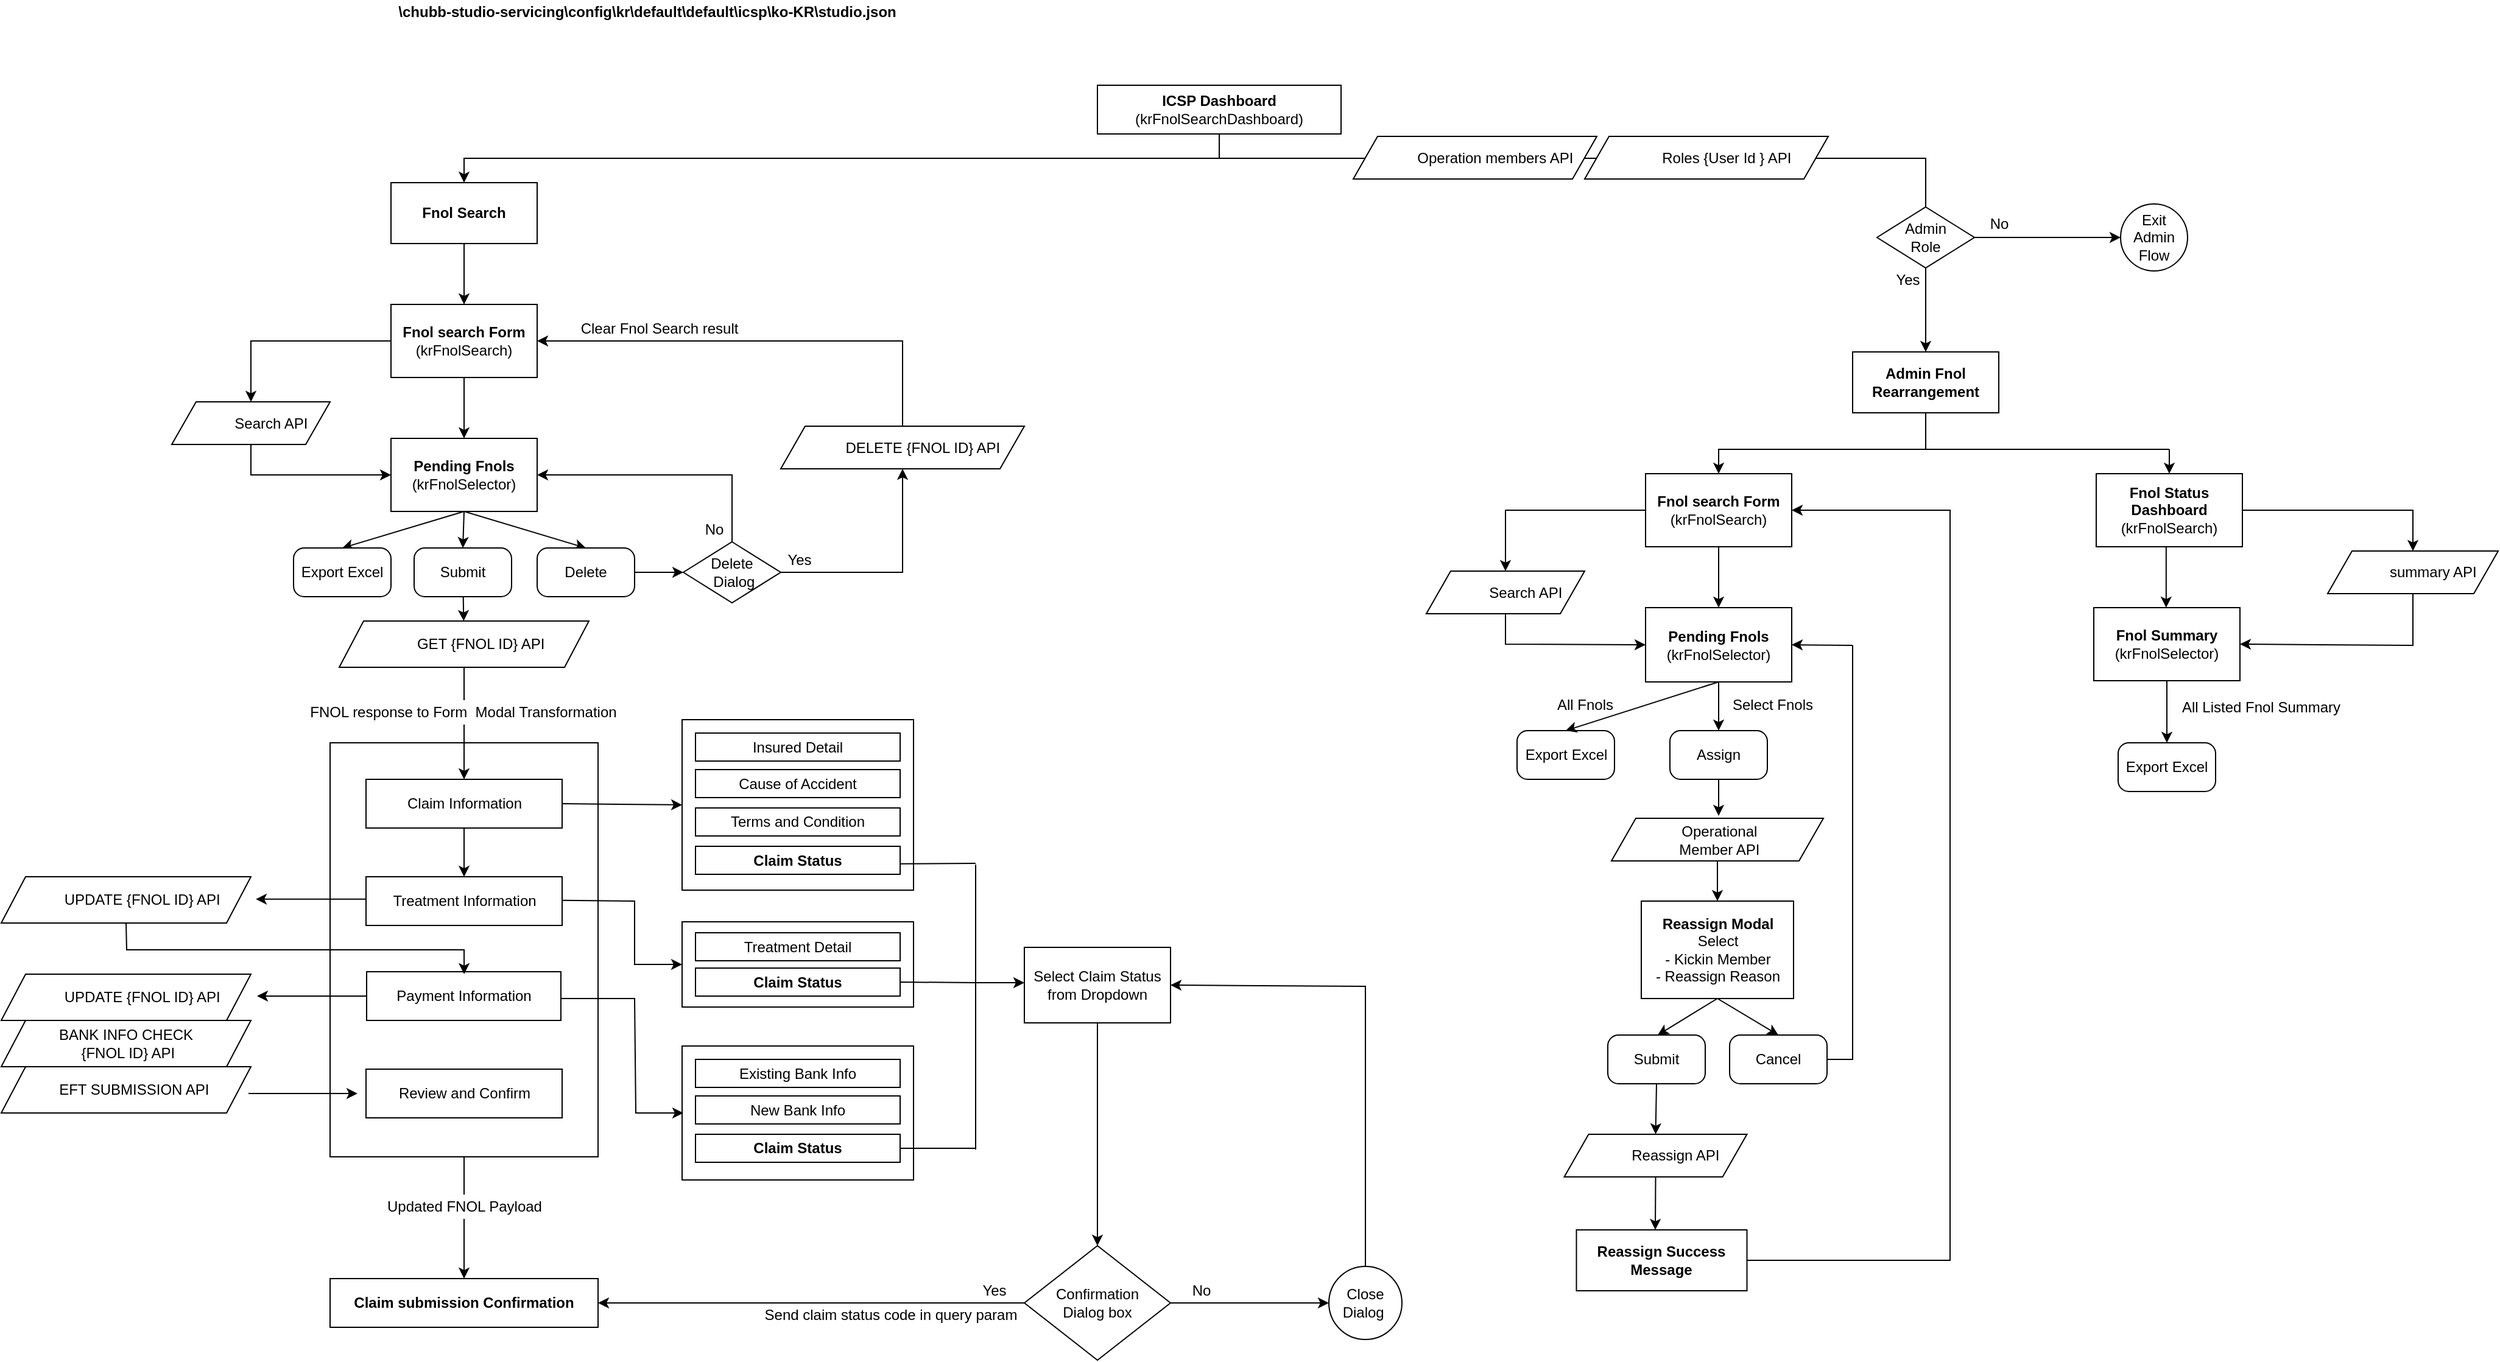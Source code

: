 <mxfile version="19.0.1" type="github" pages="2">
  <diagram id="-4Ch9u-QG_riHgV9m6Q4" name="Page-1">
    <mxGraphModel dx="2391" dy="669" grid="1" gridSize="10" guides="1" tooltips="1" connect="1" arrows="1" fold="1" page="1" pageScale="1" pageWidth="850" pageHeight="1100" math="0" shadow="0">
      <root>
        <mxCell id="0" />
        <mxCell id="1" parent="0" />
        <mxCell id="nLTq_c6TepUbZyyU9ZvA-29" value="" style="edgeStyle=none;rounded=0;orthogonalLoop=1;jettySize=auto;html=1;exitX=0.5;exitY=1;exitDx=0;exitDy=0;entryX=0.5;entryY=0;entryDx=0;entryDy=0;" edge="1" parent="1" source="6nwtj63PPCi96lwORrAe-1" target="nLTq_c6TepUbZyyU9ZvA-28">
          <mxGeometry relative="1" as="geometry">
            <mxPoint x="680" y="220" as="targetPoint" />
            <Array as="points">
              <mxPoint x="920" y="200" />
              <mxPoint x="1500" y="200" />
            </Array>
          </mxGeometry>
        </mxCell>
        <mxCell id="nLTq_c6TepUbZyyU9ZvA-31" value="" style="edgeStyle=none;rounded=0;orthogonalLoop=1;jettySize=auto;html=1;entryX=0.5;entryY=0;entryDx=0;entryDy=0;" edge="1" parent="1" target="nLTq_c6TepUbZyyU9ZvA-30">
          <mxGeometry relative="1" as="geometry">
            <mxPoint x="920" y="200" as="sourcePoint" />
            <Array as="points">
              <mxPoint x="300" y="200" />
            </Array>
          </mxGeometry>
        </mxCell>
        <mxCell id="6nwtj63PPCi96lwORrAe-1" value="&lt;b&gt;ICSP Dashboard&lt;br&gt;&lt;/b&gt;(krFnolSearchDashboard)" style="rounded=0;whiteSpace=wrap;html=1;" parent="1" vertex="1">
          <mxGeometry x="820" y="140" width="200" height="40" as="geometry" />
        </mxCell>
        <mxCell id="nLTq_c6TepUbZyyU9ZvA-28" value="&lt;b&gt;Admin Fnol Rearrangement&lt;br&gt;&lt;/b&gt;" style="rounded=0;whiteSpace=wrap;html=1;" vertex="1" parent="1">
          <mxGeometry x="1440" y="359" width="120" height="50" as="geometry" />
        </mxCell>
        <mxCell id="nLTq_c6TepUbZyyU9ZvA-76" value="" style="edgeStyle=none;rounded=0;orthogonalLoop=1;jettySize=auto;html=1;" edge="1" parent="1" source="nLTq_c6TepUbZyyU9ZvA-30" target="nLTq_c6TepUbZyyU9ZvA-68">
          <mxGeometry relative="1" as="geometry" />
        </mxCell>
        <mxCell id="nLTq_c6TepUbZyyU9ZvA-30" value="&lt;b&gt;Fnol Search&lt;/b&gt;" style="rounded=0;whiteSpace=wrap;html=1;" vertex="1" parent="1">
          <mxGeometry x="240" y="220" width="120" height="50" as="geometry" />
        </mxCell>
        <mxCell id="nLTq_c6TepUbZyyU9ZvA-48" value="\chubb-studio-servicing\config\kr\default\default\icsp\ko-KR\studio.json" style="text;html=1;resizable=0;autosize=1;align=center;verticalAlign=middle;points=[];fillColor=none;strokeColor=none;rounded=0;fontStyle=1" vertex="1" parent="1">
          <mxGeometry x="240" y="70" width="420" height="20" as="geometry" />
        </mxCell>
        <mxCell id="nLTq_c6TepUbZyyU9ZvA-58" style="edgeStyle=none;rounded=0;orthogonalLoop=1;jettySize=auto;html=1;exitX=0.75;exitY=1;exitDx=0;exitDy=0;" edge="1" parent="1" source="nLTq_c6TepUbZyyU9ZvA-30" target="nLTq_c6TepUbZyyU9ZvA-30">
          <mxGeometry relative="1" as="geometry" />
        </mxCell>
        <mxCell id="nLTq_c6TepUbZyyU9ZvA-59" style="edgeStyle=none;rounded=0;orthogonalLoop=1;jettySize=auto;html=1;exitX=0.5;exitY=1;exitDx=0;exitDy=0;" edge="1" parent="1" source="nLTq_c6TepUbZyyU9ZvA-30" target="nLTq_c6TepUbZyyU9ZvA-30">
          <mxGeometry relative="1" as="geometry" />
        </mxCell>
        <mxCell id="nLTq_c6TepUbZyyU9ZvA-79" value="" style="edgeStyle=none;rounded=0;orthogonalLoop=1;jettySize=auto;html=1;" edge="1" parent="1" source="nLTq_c6TepUbZyyU9ZvA-68" target="nLTq_c6TepUbZyyU9ZvA-77">
          <mxGeometry relative="1" as="geometry" />
        </mxCell>
        <mxCell id="nLTq_c6TepUbZyyU9ZvA-68" value="&lt;b&gt;Fnol search Form&lt;br&gt;&lt;/b&gt;(krFnolSearch)" style="rounded=0;whiteSpace=wrap;html=1;" vertex="1" parent="1">
          <mxGeometry x="240" y="320" width="120" height="60" as="geometry" />
        </mxCell>
        <mxCell id="rxju3QpqZqfiqWb5X_6u-2" style="edgeStyle=none;rounded=0;orthogonalLoop=1;jettySize=auto;html=1;exitX=0.5;exitY=1;exitDx=0;exitDy=0;entryX=0.5;entryY=0;entryDx=0;entryDy=0;" edge="1" parent="1" source="nLTq_c6TepUbZyyU9ZvA-77" target="nLTq_c6TepUbZyyU9ZvA-104">
          <mxGeometry relative="1" as="geometry">
            <mxPoint x="210" y="520" as="targetPoint" />
          </mxGeometry>
        </mxCell>
        <mxCell id="rxju3QpqZqfiqWb5X_6u-6" style="edgeStyle=none;rounded=0;orthogonalLoop=1;jettySize=auto;html=1;exitX=0.5;exitY=1;exitDx=0;exitDy=0;entryX=0.5;entryY=0;entryDx=0;entryDy=0;" edge="1" parent="1" source="nLTq_c6TepUbZyyU9ZvA-77" target="nLTq_c6TepUbZyyU9ZvA-106">
          <mxGeometry relative="1" as="geometry" />
        </mxCell>
        <mxCell id="rxju3QpqZqfiqWb5X_6u-7" style="edgeStyle=none;rounded=0;orthogonalLoop=1;jettySize=auto;html=1;exitX=0.5;exitY=1;exitDx=0;exitDy=0;entryX=0.5;entryY=0;entryDx=0;entryDy=0;" edge="1" parent="1" source="nLTq_c6TepUbZyyU9ZvA-77" target="nLTq_c6TepUbZyyU9ZvA-105">
          <mxGeometry relative="1" as="geometry" />
        </mxCell>
        <mxCell id="nLTq_c6TepUbZyyU9ZvA-77" value="&lt;b&gt;Pending Fnols&lt;br&gt;&lt;/b&gt;(krFnolSelector)" style="rounded=0;whiteSpace=wrap;html=1;" vertex="1" parent="1">
          <mxGeometry x="240" y="430" width="120" height="60" as="geometry" />
        </mxCell>
        <mxCell id="nLTq_c6TepUbZyyU9ZvA-90" value="" style="endArrow=classic;html=1;rounded=0;exitX=0;exitY=0.5;exitDx=0;exitDy=0;entryX=0.5;entryY=0;entryDx=0;entryDy=0;" edge="1" parent="1" source="nLTq_c6TepUbZyyU9ZvA-68" target="rxju3QpqZqfiqWb5X_6u-33">
          <mxGeometry width="50" height="50" relative="1" as="geometry">
            <mxPoint x="440" y="450" as="sourcePoint" />
            <mxPoint x="110" y="400" as="targetPoint" />
            <Array as="points">
              <mxPoint x="125" y="350" />
            </Array>
          </mxGeometry>
        </mxCell>
        <mxCell id="nLTq_c6TepUbZyyU9ZvA-91" value="" style="endArrow=classic;html=1;rounded=0;entryX=0;entryY=0.5;entryDx=0;entryDy=0;exitX=0.5;exitY=1;exitDx=0;exitDy=0;" edge="1" parent="1" source="rxju3QpqZqfiqWb5X_6u-33" target="nLTq_c6TepUbZyyU9ZvA-77">
          <mxGeometry width="50" height="50" relative="1" as="geometry">
            <mxPoint x="111.0" y="442.0" as="sourcePoint" />
            <mxPoint x="490" y="400" as="targetPoint" />
            <Array as="points">
              <mxPoint x="125" y="460" />
            </Array>
          </mxGeometry>
        </mxCell>
        <mxCell id="nLTq_c6TepUbZyyU9ZvA-104" value="Export Excel" style="rounded=1;whiteSpace=wrap;html=1;arcSize=22;" vertex="1" parent="1">
          <mxGeometry x="160" y="520" width="80" height="40" as="geometry" />
        </mxCell>
        <mxCell id="rxju3QpqZqfiqWb5X_6u-108" value="" style="edgeStyle=none;rounded=0;orthogonalLoop=1;jettySize=auto;html=1;" edge="1" parent="1" source="nLTq_c6TepUbZyyU9ZvA-105" target="rxju3QpqZqfiqWb5X_6u-53">
          <mxGeometry relative="1" as="geometry" />
        </mxCell>
        <mxCell id="nLTq_c6TepUbZyyU9ZvA-105" value="Submit" style="rounded=1;whiteSpace=wrap;html=1;arcSize=22;" vertex="1" parent="1">
          <mxGeometry x="259" y="520" width="80" height="40" as="geometry" />
        </mxCell>
        <mxCell id="rxju3QpqZqfiqWb5X_6u-8" value="" style="edgeStyle=none;rounded=0;orthogonalLoop=1;jettySize=auto;html=1;" edge="1" parent="1" source="nLTq_c6TepUbZyyU9ZvA-106" target="nLTq_c6TepUbZyyU9ZvA-107">
          <mxGeometry relative="1" as="geometry" />
        </mxCell>
        <mxCell id="nLTq_c6TepUbZyyU9ZvA-106" value="Delete" style="rounded=1;whiteSpace=wrap;html=1;arcSize=22;" vertex="1" parent="1">
          <mxGeometry x="360" y="520" width="80" height="40" as="geometry" />
        </mxCell>
        <mxCell id="rxju3QpqZqfiqWb5X_6u-11" style="edgeStyle=none;rounded=0;orthogonalLoop=1;jettySize=auto;html=1;exitX=1;exitY=0.5;exitDx=0;exitDy=0;entryX=0.5;entryY=1;entryDx=0;entryDy=0;" edge="1" parent="1" source="nLTq_c6TepUbZyyU9ZvA-107" target="rxju3QpqZqfiqWb5X_6u-47">
          <mxGeometry relative="1" as="geometry">
            <mxPoint x="600.0" y="448" as="targetPoint" />
            <Array as="points">
              <mxPoint x="660" y="540" />
            </Array>
          </mxGeometry>
        </mxCell>
        <mxCell id="rxju3QpqZqfiqWb5X_6u-13" style="edgeStyle=none;rounded=0;orthogonalLoop=1;jettySize=auto;html=1;exitX=0.5;exitY=0;exitDx=0;exitDy=0;entryX=1;entryY=0.5;entryDx=0;entryDy=0;" edge="1" parent="1" source="nLTq_c6TepUbZyyU9ZvA-107" target="nLTq_c6TepUbZyyU9ZvA-77">
          <mxGeometry relative="1" as="geometry">
            <Array as="points">
              <mxPoint x="520" y="460" />
            </Array>
          </mxGeometry>
        </mxCell>
        <mxCell id="nLTq_c6TepUbZyyU9ZvA-107" value="Delete&lt;br&gt;&amp;nbsp;Dialog" style="rhombus;whiteSpace=wrap;html=1;" vertex="1" parent="1">
          <mxGeometry x="480" y="515" width="80" height="50" as="geometry" />
        </mxCell>
        <mxCell id="rxju3QpqZqfiqWb5X_6u-3" style="edgeStyle=none;rounded=0;orthogonalLoop=1;jettySize=auto;html=1;exitX=0.75;exitY=1;exitDx=0;exitDy=0;" edge="1" parent="1" source="nLTq_c6TepUbZyyU9ZvA-104" target="nLTq_c6TepUbZyyU9ZvA-104">
          <mxGeometry relative="1" as="geometry" />
        </mxCell>
        <mxCell id="rxju3QpqZqfiqWb5X_6u-12" style="edgeStyle=none;rounded=0;orthogonalLoop=1;jettySize=auto;html=1;exitX=0.5;exitY=0;exitDx=0;exitDy=0;entryX=1;entryY=0.5;entryDx=0;entryDy=0;" edge="1" parent="1" source="rxju3QpqZqfiqWb5X_6u-47" target="nLTq_c6TepUbZyyU9ZvA-68">
          <mxGeometry relative="1" as="geometry">
            <mxPoint x="600.0" y="420" as="sourcePoint" />
            <Array as="points">
              <mxPoint x="660" y="350" />
            </Array>
          </mxGeometry>
        </mxCell>
        <mxCell id="rxju3QpqZqfiqWb5X_6u-109" value="" style="edgeStyle=none;rounded=0;orthogonalLoop=1;jettySize=auto;html=1;" edge="1" parent="1" source="rxju3QpqZqfiqWb5X_6u-14" target="rxju3QpqZqfiqWb5X_6u-80">
          <mxGeometry relative="1" as="geometry" />
        </mxCell>
        <mxCell id="rxju3QpqZqfiqWb5X_6u-14" value="" style="rounded=0;whiteSpace=wrap;html=1;" vertex="1" parent="1">
          <mxGeometry x="190" y="680" width="220" height="340" as="geometry" />
        </mxCell>
        <mxCell id="rxju3QpqZqfiqWb5X_6u-17" value="Claim Information" style="rounded=0;whiteSpace=wrap;html=1;" vertex="1" parent="1">
          <mxGeometry x="219.5" y="710" width="161" height="40" as="geometry" />
        </mxCell>
        <mxCell id="rxju3QpqZqfiqWb5X_6u-18" value="Treatment Information" style="rounded=0;whiteSpace=wrap;html=1;" vertex="1" parent="1">
          <mxGeometry x="219.5" y="790" width="161" height="40" as="geometry" />
        </mxCell>
        <mxCell id="rxju3QpqZqfiqWb5X_6u-97" value="" style="edgeStyle=none;rounded=0;orthogonalLoop=1;jettySize=auto;html=1;" edge="1" parent="1" source="rxju3QpqZqfiqWb5X_6u-20">
          <mxGeometry relative="1" as="geometry">
            <mxPoint x="130" y="888" as="targetPoint" />
          </mxGeometry>
        </mxCell>
        <mxCell id="rxju3QpqZqfiqWb5X_6u-20" value="Payment Information" style="rounded=0;whiteSpace=wrap;html=1;" vertex="1" parent="1">
          <mxGeometry x="220" y="868" width="159.5" height="40" as="geometry" />
        </mxCell>
        <mxCell id="rxju3QpqZqfiqWb5X_6u-21" value="Review and Confirm" style="rounded=0;whiteSpace=wrap;html=1;" vertex="1" parent="1">
          <mxGeometry x="219.5" y="948" width="161" height="40" as="geometry" />
        </mxCell>
        <mxCell id="rxju3QpqZqfiqWb5X_6u-41" value="" style="group" vertex="1" connectable="0" parent="1">
          <mxGeometry x="60" y="400" width="130" height="35" as="geometry" />
        </mxCell>
        <mxCell id="rxju3QpqZqfiqWb5X_6u-33" value="&amp;nbsp; &amp;nbsp; &amp;nbsp; &amp;nbsp; &amp;nbsp; Search API" style="shape=parallelogram;perimeter=parallelogramPerimeter;whiteSpace=wrap;html=1;fixedSize=1;" vertex="1" parent="rxju3QpqZqfiqWb5X_6u-41">
          <mxGeometry width="130" height="35" as="geometry" />
        </mxCell>
        <mxCell id="rxju3QpqZqfiqWb5X_6u-35" value="" style="shape=image;html=1;verticalAlign=top;verticalLabelPosition=bottom;labelBackgroundColor=#ffffff;imageAspect=0;aspect=fixed;image=https://cdn1.iconfinder.com/data/icons/seo-and-web-development-6/32/development_setting_gear_cogwheel-71-128.png" vertex="1" parent="rxju3QpqZqfiqWb5X_6u-41">
          <mxGeometry x="24.5" y="7.25" width="21.5" height="21.5" as="geometry" />
        </mxCell>
        <mxCell id="rxju3QpqZqfiqWb5X_6u-47" value="&amp;nbsp; &amp;nbsp; &amp;nbsp; &amp;nbsp; &amp;nbsp; DELETE {FNOL ID} API" style="shape=parallelogram;perimeter=parallelogramPerimeter;whiteSpace=wrap;html=1;fixedSize=1;" vertex="1" parent="1">
          <mxGeometry x="560" y="420" width="200" height="35" as="geometry" />
        </mxCell>
        <mxCell id="rxju3QpqZqfiqWb5X_6u-48" value="" style="shape=image;html=1;verticalAlign=top;verticalLabelPosition=bottom;labelBackgroundColor=#ffffff;imageAspect=0;aspect=fixed;image=https://cdn1.iconfinder.com/data/icons/seo-and-web-development-6/32/development_setting_gear_cogwheel-71-128.png" vertex="1" parent="1">
          <mxGeometry x="584.5" y="427.25" width="21.5" height="21.5" as="geometry" />
        </mxCell>
        <mxCell id="rxju3QpqZqfiqWb5X_6u-49" value="Yes" style="text;html=1;resizable=0;autosize=1;align=center;verticalAlign=middle;points=[];fillColor=none;strokeColor=none;rounded=0;" vertex="1" parent="1">
          <mxGeometry x="560" y="520" width="30" height="20" as="geometry" />
        </mxCell>
        <mxCell id="rxju3QpqZqfiqWb5X_6u-50" value="No" style="text;html=1;resizable=0;autosize=1;align=center;verticalAlign=middle;points=[];fillColor=none;strokeColor=none;rounded=0;" vertex="1" parent="1">
          <mxGeometry x="490" y="495" width="30" height="20" as="geometry" />
        </mxCell>
        <mxCell id="rxju3QpqZqfiqWb5X_6u-52" value="Clear Fnol Search result" style="text;html=1;resizable=0;autosize=1;align=center;verticalAlign=middle;points=[];fillColor=none;strokeColor=none;rounded=0;" vertex="1" parent="1">
          <mxGeometry x="390" y="330" width="140" height="20" as="geometry" />
        </mxCell>
        <mxCell id="rxju3QpqZqfiqWb5X_6u-107" value="" style="edgeStyle=none;rounded=0;orthogonalLoop=1;jettySize=auto;html=1;" edge="1" parent="1" source="rxju3QpqZqfiqWb5X_6u-53" target="rxju3QpqZqfiqWb5X_6u-17">
          <mxGeometry relative="1" as="geometry" />
        </mxCell>
        <mxCell id="rxju3QpqZqfiqWb5X_6u-53" value="&amp;nbsp; &amp;nbsp; &amp;nbsp; &amp;nbsp; GET {FNOL ID} API" style="shape=parallelogram;perimeter=parallelogramPerimeter;whiteSpace=wrap;html=1;fixedSize=1;" vertex="1" parent="1">
          <mxGeometry x="197.5" y="580" width="205" height="38" as="geometry" />
        </mxCell>
        <mxCell id="rxju3QpqZqfiqWb5X_6u-54" value="" style="shape=image;html=1;verticalAlign=top;verticalLabelPosition=bottom;labelBackgroundColor=#ffffff;imageAspect=0;aspect=fixed;image=https://cdn1.iconfinder.com/data/icons/seo-and-web-development-6/32/development_setting_gear_cogwheel-71-128.png" vertex="1" parent="1">
          <mxGeometry x="220" y="588.25" width="21.5" height="21.5" as="geometry" />
        </mxCell>
        <mxCell id="rxju3QpqZqfiqWb5X_6u-80" value="&lt;b&gt;Claim submission Confirmation&lt;/b&gt;" style="rounded=0;whiteSpace=wrap;html=1;" vertex="1" parent="1">
          <mxGeometry x="190" y="1120" width="220" height="40" as="geometry" />
        </mxCell>
        <mxCell id="rxju3QpqZqfiqWb5X_6u-84" value="" style="group" vertex="1" connectable="0" parent="1">
          <mxGeometry x="-80" y="790" width="205" height="38" as="geometry" />
        </mxCell>
        <mxCell id="rxju3QpqZqfiqWb5X_6u-55" value="&amp;nbsp; &amp;nbsp; &amp;nbsp; &amp;nbsp; UPDATE {FNOL ID} API" style="shape=parallelogram;perimeter=parallelogramPerimeter;whiteSpace=wrap;html=1;fixedSize=1;" vertex="1" parent="rxju3QpqZqfiqWb5X_6u-84">
          <mxGeometry width="205" height="38" as="geometry" />
        </mxCell>
        <mxCell id="rxju3QpqZqfiqWb5X_6u-56" value="" style="shape=image;html=1;verticalAlign=top;verticalLabelPosition=bottom;labelBackgroundColor=#ffffff;imageAspect=0;aspect=fixed;image=https://cdn1.iconfinder.com/data/icons/seo-and-web-development-6/32/development_setting_gear_cogwheel-71-128.png" vertex="1" parent="rxju3QpqZqfiqWb5X_6u-84">
          <mxGeometry x="24.5" y="10.25" width="21.5" height="21.5" as="geometry" />
        </mxCell>
        <mxCell id="rxju3QpqZqfiqWb5X_6u-96" value="" style="group" vertex="1" connectable="0" parent="1">
          <mxGeometry x="-80" y="870" width="205" height="114" as="geometry" />
        </mxCell>
        <mxCell id="rxju3QpqZqfiqWb5X_6u-85" value="" style="group" vertex="1" connectable="0" parent="rxju3QpqZqfiqWb5X_6u-96">
          <mxGeometry width="205" height="38" as="geometry" />
        </mxCell>
        <mxCell id="rxju3QpqZqfiqWb5X_6u-86" value="&amp;nbsp; &amp;nbsp; &amp;nbsp; &amp;nbsp; UPDATE {FNOL ID} API" style="shape=parallelogram;perimeter=parallelogramPerimeter;whiteSpace=wrap;html=1;fixedSize=1;" vertex="1" parent="rxju3QpqZqfiqWb5X_6u-85">
          <mxGeometry width="205" height="38" as="geometry" />
        </mxCell>
        <mxCell id="rxju3QpqZqfiqWb5X_6u-87" value="" style="shape=image;html=1;verticalAlign=top;verticalLabelPosition=bottom;labelBackgroundColor=#ffffff;imageAspect=0;aspect=fixed;image=https://cdn1.iconfinder.com/data/icons/seo-and-web-development-6/32/development_setting_gear_cogwheel-71-128.png" vertex="1" parent="rxju3QpqZqfiqWb5X_6u-85">
          <mxGeometry x="24.5" y="10.25" width="21.5" height="21.5" as="geometry" />
        </mxCell>
        <mxCell id="rxju3QpqZqfiqWb5X_6u-88" value="" style="group" vertex="1" connectable="0" parent="rxju3QpqZqfiqWb5X_6u-96">
          <mxGeometry y="38" width="205" height="38" as="geometry" />
        </mxCell>
        <mxCell id="rxju3QpqZqfiqWb5X_6u-89" value="BANK INFO CHECK&lt;br&gt;&amp;nbsp;{FNOL ID} API" style="shape=parallelogram;perimeter=parallelogramPerimeter;whiteSpace=wrap;html=1;fixedSize=1;" vertex="1" parent="rxju3QpqZqfiqWb5X_6u-88">
          <mxGeometry width="205" height="38" as="geometry" />
        </mxCell>
        <mxCell id="rxju3QpqZqfiqWb5X_6u-91" value="&amp;nbsp; &amp;nbsp; EFT SUBMISSION API" style="shape=parallelogram;perimeter=parallelogramPerimeter;whiteSpace=wrap;html=1;fixedSize=1;" vertex="1" parent="rxju3QpqZqfiqWb5X_6u-96">
          <mxGeometry y="76" width="205" height="38" as="geometry" />
        </mxCell>
        <mxCell id="rxju3QpqZqfiqWb5X_6u-98" value="" style="endArrow=classic;html=1;rounded=0;entryX=0;entryY=0.5;entryDx=0;entryDy=0;" edge="1" parent="1">
          <mxGeometry width="50" height="50" relative="1" as="geometry">
            <mxPoint x="123" y="968" as="sourcePoint" />
            <mxPoint x="212.5" y="968.0" as="targetPoint" />
          </mxGeometry>
        </mxCell>
        <mxCell id="rxju3QpqZqfiqWb5X_6u-99" value="" style="edgeStyle=none;rounded=0;orthogonalLoop=1;jettySize=auto;html=1;" edge="1" parent="1">
          <mxGeometry relative="1" as="geometry">
            <mxPoint x="219" y="808.41" as="sourcePoint" />
            <mxPoint x="129" y="808.41" as="targetPoint" />
          </mxGeometry>
        </mxCell>
        <mxCell id="rxju3QpqZqfiqWb5X_6u-100" value="" style="endArrow=classic;html=1;rounded=0;exitX=0.5;exitY=1;exitDx=0;exitDy=0;entryX=0.502;entryY=0.05;entryDx=0;entryDy=0;entryPerimeter=0;" edge="1" parent="1" source="rxju3QpqZqfiqWb5X_6u-55" target="rxju3QpqZqfiqWb5X_6u-20">
          <mxGeometry width="50" height="50" relative="1" as="geometry">
            <mxPoint x="300" y="870" as="sourcePoint" />
            <mxPoint x="350" y="820" as="targetPoint" />
            <Array as="points">
              <mxPoint x="23" y="850" />
              <mxPoint x="300" y="850" />
            </Array>
          </mxGeometry>
        </mxCell>
        <mxCell id="rxju3QpqZqfiqWb5X_6u-105" value="" style="endArrow=classic;html=1;rounded=0;exitX=0.5;exitY=1;exitDx=0;exitDy=0;" edge="1" parent="1" source="rxju3QpqZqfiqWb5X_6u-17" target="rxju3QpqZqfiqWb5X_6u-18">
          <mxGeometry width="50" height="50" relative="1" as="geometry">
            <mxPoint x="290" y="750" as="sourcePoint" />
            <mxPoint x="340" y="700" as="targetPoint" />
          </mxGeometry>
        </mxCell>
        <mxCell id="rxju3QpqZqfiqWb5X_6u-110" value="FNOL response to Form&amp;nbsp; Modal Transformation" style="text;html=1;resizable=0;autosize=1;align=center;verticalAlign=middle;points=[];fillColor=#FFFFFF;strokeColor=none;rounded=0;" vertex="1" parent="1">
          <mxGeometry x="164" y="645" width="270" height="20" as="geometry" />
        </mxCell>
        <mxCell id="rxju3QpqZqfiqWb5X_6u-111" value="Updated FNOL Payload" style="text;html=1;resizable=0;autosize=1;align=center;verticalAlign=middle;points=[];fillColor=#FFFFFF;strokeColor=none;rounded=0;" vertex="1" parent="1">
          <mxGeometry x="229.75" y="1051" width="140" height="20" as="geometry" />
        </mxCell>
        <mxCell id="rxju3QpqZqfiqWb5X_6u-135" value="" style="group;fontStyle=1" vertex="1" connectable="0" parent="1">
          <mxGeometry x="479" y="661" width="190" height="140" as="geometry" />
        </mxCell>
        <mxCell id="rxju3QpqZqfiqWb5X_6u-134" value="" style="rounded=0;whiteSpace=wrap;html=1;fontSize=8;fillColor=#FFFFFF;" vertex="1" parent="rxju3QpqZqfiqWb5X_6u-135">
          <mxGeometry width="190" height="140" as="geometry" />
        </mxCell>
        <mxCell id="rxju3QpqZqfiqWb5X_6u-61" value="Insured Detail" style="rounded=0;whiteSpace=wrap;html=1;" vertex="1" parent="rxju3QpqZqfiqWb5X_6u-135">
          <mxGeometry x="11" y="11" width="168" height="23" as="geometry" />
        </mxCell>
        <mxCell id="rxju3QpqZqfiqWb5X_6u-129" value="Cause of Accident" style="rounded=0;whiteSpace=wrap;html=1;" vertex="1" parent="rxju3QpqZqfiqWb5X_6u-135">
          <mxGeometry x="11" y="41" width="168" height="23" as="geometry" />
        </mxCell>
        <mxCell id="rxju3QpqZqfiqWb5X_6u-130" value="Terms and Condition" style="rounded=0;whiteSpace=wrap;html=1;" vertex="1" parent="rxju3QpqZqfiqWb5X_6u-135">
          <mxGeometry x="11" y="72.5" width="168" height="23" as="geometry" />
        </mxCell>
        <mxCell id="rxju3QpqZqfiqWb5X_6u-131" value="&lt;b&gt;Claim Status&lt;/b&gt;" style="rounded=0;whiteSpace=wrap;html=1;" vertex="1" parent="rxju3QpqZqfiqWb5X_6u-135">
          <mxGeometry x="11" y="104" width="168" height="23" as="geometry" />
        </mxCell>
        <mxCell id="rxju3QpqZqfiqWb5X_6u-136" style="edgeStyle=none;rounded=0;orthogonalLoop=1;jettySize=auto;html=1;exitX=0.75;exitY=1;exitDx=0;exitDy=0;fontSize=8;" edge="1" parent="rxju3QpqZqfiqWb5X_6u-135" source="rxju3QpqZqfiqWb5X_6u-134" target="rxju3QpqZqfiqWb5X_6u-134">
          <mxGeometry relative="1" as="geometry" />
        </mxCell>
        <mxCell id="rxju3QpqZqfiqWb5X_6u-145" style="edgeStyle=none;rounded=0;orthogonalLoop=1;jettySize=auto;html=1;exitX=0.75;exitY=1;exitDx=0;exitDy=0;fontSize=8;" edge="1" parent="rxju3QpqZqfiqWb5X_6u-135" source="rxju3QpqZqfiqWb5X_6u-134" target="rxju3QpqZqfiqWb5X_6u-134">
          <mxGeometry relative="1" as="geometry" />
        </mxCell>
        <mxCell id="rxju3QpqZqfiqWb5X_6u-146" value="" style="group" vertex="1" connectable="0" parent="1">
          <mxGeometry x="479" y="827" width="190" height="70" as="geometry" />
        </mxCell>
        <mxCell id="rxju3QpqZqfiqWb5X_6u-138" value="" style="rounded=0;whiteSpace=wrap;html=1;fontSize=8;fillColor=#FFFFFF;" vertex="1" parent="rxju3QpqZqfiqWb5X_6u-146">
          <mxGeometry width="190" height="70" as="geometry" />
        </mxCell>
        <mxCell id="rxju3QpqZqfiqWb5X_6u-139" value="Treatment Detail" style="rounded=0;whiteSpace=wrap;html=1;" vertex="1" parent="rxju3QpqZqfiqWb5X_6u-146">
          <mxGeometry x="11" y="9" width="168" height="23" as="geometry" />
        </mxCell>
        <mxCell id="rxju3QpqZqfiqWb5X_6u-142" value="&lt;b&gt;Claim Status&lt;/b&gt;" style="rounded=0;whiteSpace=wrap;html=1;" vertex="1" parent="rxju3QpqZqfiqWb5X_6u-146">
          <mxGeometry x="11" y="38" width="168" height="23" as="geometry" />
        </mxCell>
        <mxCell id="rxju3QpqZqfiqWb5X_6u-143" style="edgeStyle=none;rounded=0;orthogonalLoop=1;jettySize=auto;html=1;exitX=0.75;exitY=1;exitDx=0;exitDy=0;fontSize=8;" edge="1" parent="rxju3QpqZqfiqWb5X_6u-146" source="rxju3QpqZqfiqWb5X_6u-138" target="rxju3QpqZqfiqWb5X_6u-138">
          <mxGeometry relative="1" as="geometry" />
        </mxCell>
        <mxCell id="rxju3QpqZqfiqWb5X_6u-155" value="" style="group" vertex="1" connectable="0" parent="1">
          <mxGeometry x="479" y="929" width="190" height="110" as="geometry" />
        </mxCell>
        <mxCell id="rxju3QpqZqfiqWb5X_6u-148" value="" style="rounded=0;whiteSpace=wrap;html=1;fontSize=8;fillColor=#FFFFFF;" vertex="1" parent="rxju3QpqZqfiqWb5X_6u-155">
          <mxGeometry width="190" height="110" as="geometry" />
        </mxCell>
        <mxCell id="rxju3QpqZqfiqWb5X_6u-149" value="Existing Bank Info" style="rounded=0;whiteSpace=wrap;html=1;" vertex="1" parent="rxju3QpqZqfiqWb5X_6u-155">
          <mxGeometry x="11" y="11" width="168" height="23" as="geometry" />
        </mxCell>
        <mxCell id="rxju3QpqZqfiqWb5X_6u-150" value="New Bank Info" style="rounded=0;whiteSpace=wrap;html=1;" vertex="1" parent="rxju3QpqZqfiqWb5X_6u-155">
          <mxGeometry x="11" y="41" width="168" height="23" as="geometry" />
        </mxCell>
        <mxCell id="rxju3QpqZqfiqWb5X_6u-151" value="&lt;b&gt;Claim Status&lt;/b&gt;" style="rounded=0;whiteSpace=wrap;html=1;" vertex="1" parent="rxju3QpqZqfiqWb5X_6u-155">
          <mxGeometry x="11" y="72.5" width="168" height="23" as="geometry" />
        </mxCell>
        <mxCell id="rxju3QpqZqfiqWb5X_6u-153" style="edgeStyle=none;rounded=0;orthogonalLoop=1;jettySize=auto;html=1;exitX=0.75;exitY=1;exitDx=0;exitDy=0;fontSize=8;" edge="1" parent="rxju3QpqZqfiqWb5X_6u-155" source="rxju3QpqZqfiqWb5X_6u-148" target="rxju3QpqZqfiqWb5X_6u-148">
          <mxGeometry relative="1" as="geometry" />
        </mxCell>
        <mxCell id="rxju3QpqZqfiqWb5X_6u-154" style="edgeStyle=none;rounded=0;orthogonalLoop=1;jettySize=auto;html=1;exitX=0.75;exitY=1;exitDx=0;exitDy=0;fontSize=8;" edge="1" parent="rxju3QpqZqfiqWb5X_6u-155" source="rxju3QpqZqfiqWb5X_6u-148" target="rxju3QpqZqfiqWb5X_6u-148">
          <mxGeometry relative="1" as="geometry" />
        </mxCell>
        <mxCell id="rxju3QpqZqfiqWb5X_6u-156" value="" style="endArrow=classic;html=1;rounded=0;fontSize=8;exitX=1;exitY=0.5;exitDx=0;exitDy=0;entryX=0;entryY=0.5;entryDx=0;entryDy=0;" edge="1" parent="1" source="rxju3QpqZqfiqWb5X_6u-17" target="rxju3QpqZqfiqWb5X_6u-134">
          <mxGeometry width="50" height="50" relative="1" as="geometry">
            <mxPoint x="540" y="820" as="sourcePoint" />
            <mxPoint x="590" y="770" as="targetPoint" />
          </mxGeometry>
        </mxCell>
        <mxCell id="rxju3QpqZqfiqWb5X_6u-157" value="" style="endArrow=classic;html=1;rounded=0;fontSize=8;exitX=1;exitY=0.5;exitDx=0;exitDy=0;entryX=0;entryY=0.5;entryDx=0;entryDy=0;" edge="1" parent="1" target="rxju3QpqZqfiqWb5X_6u-138">
          <mxGeometry width="50" height="50" relative="1" as="geometry">
            <mxPoint x="380.5" y="809.41" as="sourcePoint" />
            <mxPoint x="479.0" y="810.41" as="targetPoint" />
            <Array as="points">
              <mxPoint x="440" y="810" />
              <mxPoint x="440" y="862" />
            </Array>
          </mxGeometry>
        </mxCell>
        <mxCell id="rxju3QpqZqfiqWb5X_6u-158" value="" style="endArrow=classic;html=1;rounded=0;fontSize=8;entryX=0;entryY=0.5;entryDx=0;entryDy=0;" edge="1" parent="1">
          <mxGeometry width="50" height="50" relative="1" as="geometry">
            <mxPoint x="380" y="890" as="sourcePoint" />
            <mxPoint x="480.0" y="984" as="targetPoint" />
            <Array as="points">
              <mxPoint x="440" y="890" />
              <mxPoint x="441" y="984" />
            </Array>
          </mxGeometry>
        </mxCell>
        <mxCell id="rxju3QpqZqfiqWb5X_6u-160" value="&lt;font style=&quot;font-size: 12px;&quot;&gt;Select Claim Status from Dropdown&lt;/font&gt;" style="rounded=0;whiteSpace=wrap;html=1;fontSize=8;fillColor=#FFFFFF;" vertex="1" parent="1">
          <mxGeometry x="760" y="848" width="120" height="62" as="geometry" />
        </mxCell>
        <mxCell id="rxju3QpqZqfiqWb5X_6u-164" value="" style="endArrow=classic;html=1;rounded=0;fontSize=8;entryX=0;entryY=0.5;entryDx=0;entryDy=0;" edge="1" parent="1">
          <mxGeometry width="50" height="50" relative="1" as="geometry">
            <mxPoint x="720" y="877" as="sourcePoint" />
            <mxPoint x="760" y="877" as="targetPoint" />
          </mxGeometry>
        </mxCell>
        <mxCell id="rxju3QpqZqfiqWb5X_6u-165" value="" style="endArrow=none;html=1;rounded=0;fontSize=8;" edge="1" parent="1">
          <mxGeometry width="50" height="50" relative="1" as="geometry">
            <mxPoint x="720" y="1014" as="sourcePoint" />
            <mxPoint x="720" y="780" as="targetPoint" />
          </mxGeometry>
        </mxCell>
        <mxCell id="rxju3QpqZqfiqWb5X_6u-166" value="" style="endArrow=none;html=1;rounded=0;fontSize=8;exitX=1.003;exitY=0.624;exitDx=0;exitDy=0;exitPerimeter=0;" edge="1" parent="1" source="rxju3QpqZqfiqWb5X_6u-131">
          <mxGeometry width="50" height="50" relative="1" as="geometry">
            <mxPoint x="540" y="820" as="sourcePoint" />
            <mxPoint x="720" y="779" as="targetPoint" />
          </mxGeometry>
        </mxCell>
        <mxCell id="rxju3QpqZqfiqWb5X_6u-167" value="" style="endArrow=none;html=1;rounded=0;fontSize=8;exitX=1;exitY=0.5;exitDx=0;exitDy=0;" edge="1" parent="1" source="rxju3QpqZqfiqWb5X_6u-151">
          <mxGeometry width="50" height="50" relative="1" as="geometry">
            <mxPoint x="670" y="1040" as="sourcePoint" />
            <mxPoint x="720" y="1013" as="targetPoint" />
          </mxGeometry>
        </mxCell>
        <mxCell id="rxju3QpqZqfiqWb5X_6u-168" value="" style="endArrow=none;html=1;rounded=0;fontSize=8;exitX=1;exitY=0.5;exitDx=0;exitDy=0;" edge="1" parent="1" source="rxju3QpqZqfiqWb5X_6u-142">
          <mxGeometry width="50" height="50" relative="1" as="geometry">
            <mxPoint x="600" y="940" as="sourcePoint" />
            <mxPoint x="720" y="877" as="targetPoint" />
          </mxGeometry>
        </mxCell>
        <mxCell id="rxju3QpqZqfiqWb5X_6u-170" value="Confirmation&lt;br&gt;Dialog box" style="rhombus;whiteSpace=wrap;html=1;" vertex="1" parent="1">
          <mxGeometry x="760" y="1093" width="120" height="94" as="geometry" />
        </mxCell>
        <mxCell id="rxju3QpqZqfiqWb5X_6u-172" value="" style="endArrow=classic;html=1;rounded=0;fontSize=8;exitX=0.5;exitY=1;exitDx=0;exitDy=0;entryX=0.5;entryY=0;entryDx=0;entryDy=0;" edge="1" parent="1" source="rxju3QpqZqfiqWb5X_6u-160" target="rxju3QpqZqfiqWb5X_6u-170">
          <mxGeometry width="50" height="50" relative="1" as="geometry">
            <mxPoint x="795" y="1051" as="sourcePoint" />
            <mxPoint x="845" y="1001" as="targetPoint" />
          </mxGeometry>
        </mxCell>
        <mxCell id="rxju3QpqZqfiqWb5X_6u-173" value="" style="endArrow=classic;html=1;rounded=0;fontSize=8;exitX=0;exitY=0.5;exitDx=0;exitDy=0;entryX=1;entryY=0.5;entryDx=0;entryDy=0;" edge="1" parent="1" source="rxju3QpqZqfiqWb5X_6u-170" target="rxju3QpqZqfiqWb5X_6u-80">
          <mxGeometry width="50" height="50" relative="1" as="geometry">
            <mxPoint x="310" y="1070" as="sourcePoint" />
            <mxPoint x="360" y="1020" as="targetPoint" />
          </mxGeometry>
        </mxCell>
        <mxCell id="rxju3QpqZqfiqWb5X_6u-177" value="" style="endArrow=classic;html=1;rounded=0;fontSize=8;exitX=1;exitY=0.5;exitDx=0;exitDy=0;entryX=0;entryY=0.5;entryDx=0;entryDy=0;" edge="1" parent="1" source="rxju3QpqZqfiqWb5X_6u-170" target="rxju3QpqZqfiqWb5X_6u-178">
          <mxGeometry width="50" height="50" relative="1" as="geometry">
            <mxPoint x="310" y="1190" as="sourcePoint" />
            <mxPoint x="980" y="1180" as="targetPoint" />
          </mxGeometry>
        </mxCell>
        <mxCell id="rxju3QpqZqfiqWb5X_6u-178" value="&lt;span style=&quot;font-size: 12px;&quot;&gt;Close&lt;br&gt;Dialog&amp;nbsp;&lt;/span&gt;" style="ellipse;whiteSpace=wrap;html=1;aspect=fixed;fontSize=8;fillColor=#FFFFFF;" vertex="1" parent="1">
          <mxGeometry x="1010" y="1110" width="60" height="60" as="geometry" />
        </mxCell>
        <mxCell id="rxju3QpqZqfiqWb5X_6u-179" value="" style="endArrow=classic;html=1;rounded=0;fontSize=8;exitX=0.5;exitY=0;exitDx=0;exitDy=0;entryX=1;entryY=0.5;entryDx=0;entryDy=0;" edge="1" parent="1" source="rxju3QpqZqfiqWb5X_6u-178" target="rxju3QpqZqfiqWb5X_6u-160">
          <mxGeometry width="50" height="50" relative="1" as="geometry">
            <mxPoint x="820" y="1070" as="sourcePoint" />
            <mxPoint x="870" y="1020" as="targetPoint" />
            <Array as="points">
              <mxPoint x="1040" y="880" />
            </Array>
          </mxGeometry>
        </mxCell>
        <mxCell id="rxju3QpqZqfiqWb5X_6u-180" value="Yes" style="text;html=1;resizable=0;autosize=1;align=center;verticalAlign=middle;points=[];fillColor=none;strokeColor=none;rounded=0;" vertex="1" parent="1">
          <mxGeometry x="720" y="1120" width="30" height="20" as="geometry" />
        </mxCell>
        <mxCell id="rxju3QpqZqfiqWb5X_6u-181" value="No" style="text;html=1;resizable=0;autosize=1;align=center;verticalAlign=middle;points=[];fillColor=none;strokeColor=none;rounded=0;" vertex="1" parent="1">
          <mxGeometry x="890" y="1120" width="30" height="20" as="geometry" />
        </mxCell>
        <mxCell id="rxju3QpqZqfiqWb5X_6u-183" value="Send claim status code in query param" style="text;html=1;resizable=0;autosize=1;align=center;verticalAlign=middle;points=[];fillColor=none;strokeColor=none;rounded=0;" vertex="1" parent="1">
          <mxGeometry x="540" y="1140" width="220" height="20" as="geometry" />
        </mxCell>
        <mxCell id="rxju3QpqZqfiqWb5X_6u-184" value="" style="edgeStyle=none;rounded=0;orthogonalLoop=1;jettySize=auto;html=1;entryX=0.5;entryY=0;entryDx=0;entryDy=0;" edge="1" parent="1" target="rxju3QpqZqfiqWb5X_6u-186">
          <mxGeometry relative="1" as="geometry">
            <mxPoint x="1500" y="439" as="sourcePoint" />
            <Array as="points">
              <mxPoint x="1330" y="439" />
            </Array>
          </mxGeometry>
        </mxCell>
        <mxCell id="rxju3QpqZqfiqWb5X_6u-185" value="" style="edgeStyle=none;rounded=0;orthogonalLoop=1;jettySize=auto;html=1;" edge="1" parent="1" source="rxju3QpqZqfiqWb5X_6u-186" target="rxju3QpqZqfiqWb5X_6u-187">
          <mxGeometry relative="1" as="geometry" />
        </mxCell>
        <mxCell id="rxju3QpqZqfiqWb5X_6u-186" value="&lt;b&gt;Fnol search Form&lt;br&gt;&lt;/b&gt;(krFnolSearch)" style="rounded=0;whiteSpace=wrap;html=1;" vertex="1" parent="1">
          <mxGeometry x="1270" y="459" width="120" height="60" as="geometry" />
        </mxCell>
        <mxCell id="rxju3QpqZqfiqWb5X_6u-237" style="edgeStyle=none;rounded=0;orthogonalLoop=1;jettySize=auto;html=1;exitX=0.5;exitY=1;exitDx=0;exitDy=0;fontSize=12;" edge="1" parent="1" source="rxju3QpqZqfiqWb5X_6u-187">
          <mxGeometry relative="1" as="geometry">
            <mxPoint x="1330" y="670" as="targetPoint" />
          </mxGeometry>
        </mxCell>
        <mxCell id="rxju3QpqZqfiqWb5X_6u-187" value="&lt;b&gt;Pending Fnols&lt;br&gt;&lt;/b&gt;(krFnolSelector)" style="rounded=0;whiteSpace=wrap;html=1;" vertex="1" parent="1">
          <mxGeometry x="1270" y="569" width="120" height="61" as="geometry" />
        </mxCell>
        <mxCell id="rxju3QpqZqfiqWb5X_6u-188" value="" style="endArrow=classic;html=1;rounded=0;exitX=0;exitY=0.5;exitDx=0;exitDy=0;entryX=0.5;entryY=0;entryDx=0;entryDy=0;" edge="1" parent="1" source="rxju3QpqZqfiqWb5X_6u-186" target="rxju3QpqZqfiqWb5X_6u-191">
          <mxGeometry width="50" height="50" relative="1" as="geometry">
            <mxPoint x="1470" y="589" as="sourcePoint" />
            <mxPoint x="1140" y="539" as="targetPoint" />
            <Array as="points">
              <mxPoint x="1155" y="489" />
            </Array>
          </mxGeometry>
        </mxCell>
        <mxCell id="rxju3QpqZqfiqWb5X_6u-189" value="" style="endArrow=classic;html=1;rounded=0;entryX=0;entryY=0.5;entryDx=0;entryDy=0;exitX=0.5;exitY=1;exitDx=0;exitDy=0;" edge="1" parent="1" source="rxju3QpqZqfiqWb5X_6u-191" target="rxju3QpqZqfiqWb5X_6u-187">
          <mxGeometry width="50" height="50" relative="1" as="geometry">
            <mxPoint x="1141.0" y="581.0" as="sourcePoint" />
            <mxPoint x="1520" y="539" as="targetPoint" />
            <Array as="points">
              <mxPoint x="1155" y="599" />
            </Array>
          </mxGeometry>
        </mxCell>
        <mxCell id="rxju3QpqZqfiqWb5X_6u-190" value="" style="group" vertex="1" connectable="0" parent="1">
          <mxGeometry x="1090" y="539" width="130" height="35" as="geometry" />
        </mxCell>
        <mxCell id="rxju3QpqZqfiqWb5X_6u-191" value="&amp;nbsp; &amp;nbsp; &amp;nbsp; &amp;nbsp; &amp;nbsp; Search API" style="shape=parallelogram;perimeter=parallelogramPerimeter;whiteSpace=wrap;html=1;fixedSize=1;" vertex="1" parent="rxju3QpqZqfiqWb5X_6u-190">
          <mxGeometry width="130" height="35" as="geometry" />
        </mxCell>
        <mxCell id="rxju3QpqZqfiqWb5X_6u-192" value="" style="shape=image;html=1;verticalAlign=top;verticalLabelPosition=bottom;labelBackgroundColor=#ffffff;imageAspect=0;aspect=fixed;image=https://cdn1.iconfinder.com/data/icons/seo-and-web-development-6/32/development_setting_gear_cogwheel-71-128.png" vertex="1" parent="rxju3QpqZqfiqWb5X_6u-190">
          <mxGeometry x="24.5" y="7.25" width="21.5" height="21.5" as="geometry" />
        </mxCell>
        <mxCell id="rxju3QpqZqfiqWb5X_6u-193" value="&lt;b&gt;Fnol Status Dashboard&lt;br&gt;&lt;/b&gt;(krFnolSearch)" style="rounded=0;whiteSpace=wrap;html=1;" vertex="1" parent="1">
          <mxGeometry x="1640" y="459" width="120" height="60" as="geometry" />
        </mxCell>
        <mxCell id="rxju3QpqZqfiqWb5X_6u-197" value="" style="endArrow=none;html=1;rounded=0;fontSize=12;exitX=0.5;exitY=1;exitDx=0;exitDy=0;" edge="1" parent="1" source="nLTq_c6TepUbZyyU9ZvA-28">
          <mxGeometry width="50" height="50" relative="1" as="geometry">
            <mxPoint x="1870" y="349" as="sourcePoint" />
            <mxPoint x="1500" y="439" as="targetPoint" />
          </mxGeometry>
        </mxCell>
        <mxCell id="rxju3QpqZqfiqWb5X_6u-199" value="" style="endArrow=none;html=1;rounded=0;fontSize=12;" edge="1" parent="1">
          <mxGeometry width="50" height="50" relative="1" as="geometry">
            <mxPoint x="1500" y="439" as="sourcePoint" />
            <mxPoint x="1700" y="439" as="targetPoint" />
          </mxGeometry>
        </mxCell>
        <mxCell id="rxju3QpqZqfiqWb5X_6u-200" value="" style="endArrow=classic;html=1;rounded=0;fontSize=12;entryX=0.5;entryY=0;entryDx=0;entryDy=0;" edge="1" parent="1" target="rxju3QpqZqfiqWb5X_6u-193">
          <mxGeometry width="50" height="50" relative="1" as="geometry">
            <mxPoint x="1700" y="439" as="sourcePoint" />
            <mxPoint x="1570" y="449" as="targetPoint" />
          </mxGeometry>
        </mxCell>
        <mxCell id="rxju3QpqZqfiqWb5X_6u-202" value="&amp;nbsp; &amp;nbsp; &amp;nbsp; &amp;nbsp; &amp;nbsp; Operation members API" style="shape=parallelogram;perimeter=parallelogramPerimeter;whiteSpace=wrap;html=1;fixedSize=1;" vertex="1" parent="1">
          <mxGeometry x="1030" y="182" width="200" height="35" as="geometry" />
        </mxCell>
        <mxCell id="rxju3QpqZqfiqWb5X_6u-203" value="" style="shape=image;html=1;verticalAlign=top;verticalLabelPosition=bottom;labelBackgroundColor=#ffffff;imageAspect=0;aspect=fixed;image=https://cdn1.iconfinder.com/data/icons/seo-and-web-development-6/32/development_setting_gear_cogwheel-71-128.png" vertex="1" parent="1">
          <mxGeometry x="1054.5" y="189.25" width="21.5" height="21.5" as="geometry" />
        </mxCell>
        <mxCell id="rxju3QpqZqfiqWb5X_6u-204" value="&amp;nbsp; &amp;nbsp; &amp;nbsp; &amp;nbsp; &amp;nbsp; Roles {User Id } API" style="shape=parallelogram;perimeter=parallelogramPerimeter;whiteSpace=wrap;html=1;fixedSize=1;" vertex="1" parent="1">
          <mxGeometry x="1220" y="182" width="200" height="35" as="geometry" />
        </mxCell>
        <mxCell id="rxju3QpqZqfiqWb5X_6u-205" value="" style="shape=image;html=1;verticalAlign=top;verticalLabelPosition=bottom;labelBackgroundColor=#ffffff;imageAspect=0;aspect=fixed;image=https://cdn1.iconfinder.com/data/icons/seo-and-web-development-6/32/development_setting_gear_cogwheel-71-128.png" vertex="1" parent="1">
          <mxGeometry x="1244.5" y="189.25" width="21.5" height="21.5" as="geometry" />
        </mxCell>
        <mxCell id="rxju3QpqZqfiqWb5X_6u-206" value="Admin &lt;br&gt;Role" style="rhombus;whiteSpace=wrap;html=1;" vertex="1" parent="1">
          <mxGeometry x="1460" y="240" width="80" height="50" as="geometry" />
        </mxCell>
        <mxCell id="rxju3QpqZqfiqWb5X_6u-208" value="Yes" style="text;html=1;resizable=0;autosize=1;align=center;verticalAlign=middle;points=[];fillColor=none;strokeColor=none;rounded=0;" vertex="1" parent="1">
          <mxGeometry x="1470" y="290" width="30" height="20" as="geometry" />
        </mxCell>
        <mxCell id="rxju3QpqZqfiqWb5X_6u-212" value="Exit Admin Flow" style="ellipse;whiteSpace=wrap;html=1;aspect=fixed;fontSize=12;fillColor=#FFFFFF;" vertex="1" parent="1">
          <mxGeometry x="1660" y="237.5" width="55" height="55" as="geometry" />
        </mxCell>
        <mxCell id="rxju3QpqZqfiqWb5X_6u-213" value="" style="endArrow=classic;html=1;rounded=0;fontSize=12;exitX=1;exitY=0.5;exitDx=0;exitDy=0;entryX=0;entryY=0.5;entryDx=0;entryDy=0;" edge="1" parent="1" source="rxju3QpqZqfiqWb5X_6u-206" target="rxju3QpqZqfiqWb5X_6u-212">
          <mxGeometry width="50" height="50" relative="1" as="geometry">
            <mxPoint x="1340" y="460" as="sourcePoint" />
            <mxPoint x="1390" y="410" as="targetPoint" />
          </mxGeometry>
        </mxCell>
        <mxCell id="rxju3QpqZqfiqWb5X_6u-215" value="No" style="text;html=1;resizable=0;autosize=1;align=center;verticalAlign=middle;points=[];fillColor=none;strokeColor=none;rounded=0;" vertex="1" parent="1">
          <mxGeometry x="1545" y="244" width="30" height="20" as="geometry" />
        </mxCell>
        <mxCell id="rxju3QpqZqfiqWb5X_6u-225" style="edgeStyle=none;rounded=0;orthogonalLoop=1;jettySize=auto;html=1;exitX=0.5;exitY=1;exitDx=0;exitDy=0;entryX=0.5;entryY=0;entryDx=0;entryDy=0;fontSize=12;" edge="1" parent="1" source="rxju3QpqZqfiqWb5X_6u-216" target="rxju3QpqZqfiqWb5X_6u-223">
          <mxGeometry relative="1" as="geometry" />
        </mxCell>
        <mxCell id="rxju3QpqZqfiqWb5X_6u-216" value="&lt;b&gt;Fnol Summary&lt;br&gt;&lt;/b&gt;(krFnolSelector)" style="rounded=0;whiteSpace=wrap;html=1;" vertex="1" parent="1">
          <mxGeometry x="1638" y="569" width="120" height="60" as="geometry" />
        </mxCell>
        <mxCell id="rxju3QpqZqfiqWb5X_6u-217" value="" style="edgeStyle=none;rounded=0;orthogonalLoop=1;jettySize=auto;html=1;" edge="1" parent="1">
          <mxGeometry relative="1" as="geometry">
            <mxPoint x="1697.41" y="519" as="sourcePoint" />
            <mxPoint x="1697.41" y="569" as="targetPoint" />
          </mxGeometry>
        </mxCell>
        <mxCell id="rxju3QpqZqfiqWb5X_6u-218" value="" style="group" vertex="1" connectable="0" parent="1">
          <mxGeometry x="1830" y="522.5" width="140" height="35" as="geometry" />
        </mxCell>
        <mxCell id="rxju3QpqZqfiqWb5X_6u-219" value="&amp;nbsp; &amp;nbsp; &amp;nbsp; &amp;nbsp; &amp;nbsp; summary API" style="shape=parallelogram;perimeter=parallelogramPerimeter;whiteSpace=wrap;html=1;fixedSize=1;" vertex="1" parent="rxju3QpqZqfiqWb5X_6u-218">
          <mxGeometry width="140" height="35" as="geometry" />
        </mxCell>
        <mxCell id="rxju3QpqZqfiqWb5X_6u-220" value="" style="shape=image;html=1;verticalAlign=top;verticalLabelPosition=bottom;labelBackgroundColor=#ffffff;imageAspect=0;aspect=fixed;image=https://cdn1.iconfinder.com/data/icons/seo-and-web-development-6/32/development_setting_gear_cogwheel-71-128.png" vertex="1" parent="rxju3QpqZqfiqWb5X_6u-218">
          <mxGeometry x="24.5" y="7.25" width="21.5" height="21.5" as="geometry" />
        </mxCell>
        <mxCell id="rxju3QpqZqfiqWb5X_6u-221" value="" style="endArrow=classic;html=1;rounded=0;exitX=1;exitY=0.5;exitDx=0;exitDy=0;entryX=0.5;entryY=0;entryDx=0;entryDy=0;" edge="1" parent="1" source="rxju3QpqZqfiqWb5X_6u-193">
          <mxGeometry width="50" height="50" relative="1" as="geometry">
            <mxPoint x="2015" y="472.5" as="sourcePoint" />
            <mxPoint x="1900" y="522.5" as="targetPoint" />
            <Array as="points">
              <mxPoint x="1900" y="489" />
            </Array>
          </mxGeometry>
        </mxCell>
        <mxCell id="rxju3QpqZqfiqWb5X_6u-222" value="" style="endArrow=classic;html=1;rounded=0;entryX=1;entryY=0.5;entryDx=0;entryDy=0;exitX=0.5;exitY=1;exitDx=0;exitDy=0;" edge="1" parent="1" source="rxju3QpqZqfiqWb5X_6u-219" target="rxju3QpqZqfiqWb5X_6u-216">
          <mxGeometry width="50" height="50" relative="1" as="geometry">
            <mxPoint x="1900" y="560" as="sourcePoint" />
            <mxPoint x="1945" y="670" as="targetPoint" />
            <Array as="points">
              <mxPoint x="1900" y="600" />
            </Array>
          </mxGeometry>
        </mxCell>
        <mxCell id="rxju3QpqZqfiqWb5X_6u-223" value="Export Excel" style="rounded=1;whiteSpace=wrap;html=1;arcSize=22;" vertex="1" parent="1">
          <mxGeometry x="1658" y="680" width="80" height="40" as="geometry" />
        </mxCell>
        <mxCell id="rxju3QpqZqfiqWb5X_6u-226" value="Export Excel" style="rounded=1;whiteSpace=wrap;html=1;arcSize=22;" vertex="1" parent="1">
          <mxGeometry x="1164.5" y="670" width="80" height="40" as="geometry" />
        </mxCell>
        <mxCell id="rxju3QpqZqfiqWb5X_6u-239" style="edgeStyle=none;rounded=0;orthogonalLoop=1;jettySize=auto;html=1;exitX=0.5;exitY=1;exitDx=0;exitDy=0;fontSize=12;" edge="1" parent="1" source="rxju3QpqZqfiqWb5X_6u-227">
          <mxGeometry relative="1" as="geometry">
            <mxPoint x="1330" y="740" as="targetPoint" />
          </mxGeometry>
        </mxCell>
        <mxCell id="rxju3QpqZqfiqWb5X_6u-227" value="Assign" style="rounded=1;whiteSpace=wrap;html=1;arcSize=22;" vertex="1" parent="1">
          <mxGeometry x="1290" y="670" width="80" height="40" as="geometry" />
        </mxCell>
        <mxCell id="rxju3QpqZqfiqWb5X_6u-228" value="&lt;font style=&quot;font-size: 12px;&quot;&gt;&lt;b&gt;Reassign Modal&lt;/b&gt;&lt;br&gt;Select &lt;br&gt;- Kickin Member&lt;br&gt;- Reassign Reason&lt;/font&gt;" style="rounded=0;whiteSpace=wrap;html=1;fontSize=8;fillColor=#FFFFFF;" vertex="1" parent="1">
          <mxGeometry x="1266.5" y="810" width="125" height="80" as="geometry" />
        </mxCell>
        <mxCell id="rxju3QpqZqfiqWb5X_6u-229" value="Cancel" style="rounded=1;whiteSpace=wrap;html=1;arcSize=22;" vertex="1" parent="1">
          <mxGeometry x="1339" y="920" width="80" height="40" as="geometry" />
        </mxCell>
        <mxCell id="rxju3QpqZqfiqWb5X_6u-230" value="Submit" style="rounded=1;whiteSpace=wrap;html=1;arcSize=22;" vertex="1" parent="1">
          <mxGeometry x="1239" y="920" width="80" height="40" as="geometry" />
        </mxCell>
        <mxCell id="rxju3QpqZqfiqWb5X_6u-232" value="&amp;nbsp; &amp;nbsp; &amp;nbsp; &amp;nbsp; &amp;nbsp; Reassign API" style="shape=parallelogram;perimeter=parallelogramPerimeter;whiteSpace=wrap;html=1;fixedSize=1;" vertex="1" parent="1">
          <mxGeometry x="1203.25" y="1001.5" width="150" height="35" as="geometry" />
        </mxCell>
        <mxCell id="rxju3QpqZqfiqWb5X_6u-233" value="" style="shape=image;html=1;verticalAlign=top;verticalLabelPosition=bottom;labelBackgroundColor=#ffffff;imageAspect=0;aspect=fixed;image=https://cdn1.iconfinder.com/data/icons/seo-and-web-development-6/32/development_setting_gear_cogwheel-71-128.png" vertex="1" parent="1">
          <mxGeometry x="1228" y="1008.25" width="21.5" height="21.5" as="geometry" />
        </mxCell>
        <mxCell id="rxju3QpqZqfiqWb5X_6u-240" style="edgeStyle=none;rounded=0;orthogonalLoop=1;jettySize=auto;html=1;exitX=0.5;exitY=1;exitDx=0;exitDy=0;entryX=0.5;entryY=0;entryDx=0;entryDy=0;fontSize=12;" edge="1" parent="1" source="rxju3QpqZqfiqWb5X_6u-234" target="rxju3QpqZqfiqWb5X_6u-228">
          <mxGeometry relative="1" as="geometry" />
        </mxCell>
        <mxCell id="rxju3QpqZqfiqWb5X_6u-234" value="&amp;nbsp; &amp;nbsp; &amp;nbsp; &amp;nbsp; &amp;nbsp; Operational&amp;nbsp; &amp;nbsp; &amp;nbsp; &amp;nbsp; &amp;nbsp; &amp;nbsp;Member API" style="shape=parallelogram;perimeter=parallelogramPerimeter;whiteSpace=wrap;html=1;fixedSize=1;" vertex="1" parent="1">
          <mxGeometry x="1242" y="742" width="174" height="35" as="geometry" />
        </mxCell>
        <mxCell id="rxju3QpqZqfiqWb5X_6u-235" value="" style="shape=image;html=1;verticalAlign=top;verticalLabelPosition=bottom;labelBackgroundColor=#ffffff;imageAspect=0;aspect=fixed;image=https://cdn1.iconfinder.com/data/icons/seo-and-web-development-6/32/development_setting_gear_cogwheel-71-128.png" vertex="1" parent="1">
          <mxGeometry x="1267.5" y="748.25" width="21.5" height="21.5" as="geometry" />
        </mxCell>
        <mxCell id="rxju3QpqZqfiqWb5X_6u-236" value="&lt;span style=&quot;font-size: 12px;&quot;&gt;&lt;b&gt;Reassign Success Message&lt;/b&gt;&lt;/span&gt;" style="rounded=0;whiteSpace=wrap;html=1;fontSize=8;fillColor=#FFFFFF;" vertex="1" parent="1">
          <mxGeometry x="1213.25" y="1080" width="140" height="50" as="geometry" />
        </mxCell>
        <mxCell id="rxju3QpqZqfiqWb5X_6u-241" value="" style="endArrow=classic;html=1;rounded=0;fontSize=12;exitX=0.5;exitY=1;exitDx=0;exitDy=0;" edge="1" parent="1" source="rxju3QpqZqfiqWb5X_6u-228">
          <mxGeometry width="50" height="50" relative="1" as="geometry">
            <mxPoint x="1230" y="970" as="sourcePoint" />
            <mxPoint x="1280" y="920" as="targetPoint" />
          </mxGeometry>
        </mxCell>
        <mxCell id="rxju3QpqZqfiqWb5X_6u-242" value="" style="endArrow=classic;html=1;rounded=0;fontSize=12;entryX=0.5;entryY=0;entryDx=0;entryDy=0;exitX=0.5;exitY=1;exitDx=0;exitDy=0;" edge="1" parent="1" source="rxju3QpqZqfiqWb5X_6u-228" target="rxju3QpqZqfiqWb5X_6u-229">
          <mxGeometry width="50" height="50" relative="1" as="geometry">
            <mxPoint x="1360" y="910" as="sourcePoint" />
            <mxPoint x="1280" y="920" as="targetPoint" />
          </mxGeometry>
        </mxCell>
        <mxCell id="rxju3QpqZqfiqWb5X_6u-243" value="" style="endArrow=classic;html=1;rounded=0;fontSize=12;exitX=0.5;exitY=1;exitDx=0;exitDy=0;entryX=0.5;entryY=0;entryDx=0;entryDy=0;" edge="1" parent="1" source="rxju3QpqZqfiqWb5X_6u-230" target="rxju3QpqZqfiqWb5X_6u-232">
          <mxGeometry width="50" height="50" relative="1" as="geometry">
            <mxPoint x="1230" y="970" as="sourcePoint" />
            <mxPoint x="1280" y="920" as="targetPoint" />
          </mxGeometry>
        </mxCell>
        <mxCell id="rxju3QpqZqfiqWb5X_6u-244" value="" style="endArrow=classic;html=1;rounded=0;fontSize=12;exitX=0.5;exitY=1;exitDx=0;exitDy=0;" edge="1" parent="1" source="rxju3QpqZqfiqWb5X_6u-232">
          <mxGeometry width="50" height="50" relative="1" as="geometry">
            <mxPoint x="1340" y="1060" as="sourcePoint" />
            <mxPoint x="1278" y="1080" as="targetPoint" />
          </mxGeometry>
        </mxCell>
        <mxCell id="rxju3QpqZqfiqWb5X_6u-248" value="" style="endArrow=classic;html=1;rounded=0;fontSize=12;entryX=1;entryY=0.5;entryDx=0;entryDy=0;" edge="1" parent="1" target="rxju3QpqZqfiqWb5X_6u-187">
          <mxGeometry width="50" height="50" relative="1" as="geometry">
            <mxPoint x="1440" y="600" as="sourcePoint" />
            <mxPoint x="1510" y="611" as="targetPoint" />
          </mxGeometry>
        </mxCell>
        <mxCell id="rxju3QpqZqfiqWb5X_6u-250" value="" style="endArrow=none;html=1;rounded=0;fontSize=12;exitX=1;exitY=0.5;exitDx=0;exitDy=0;" edge="1" parent="1" source="rxju3QpqZqfiqWb5X_6u-229">
          <mxGeometry width="50" height="50" relative="1" as="geometry">
            <mxPoint x="1440" y="940" as="sourcePoint" />
            <mxPoint x="1440" y="600" as="targetPoint" />
            <Array as="points">
              <mxPoint x="1440" y="940" />
            </Array>
          </mxGeometry>
        </mxCell>
        <mxCell id="rxju3QpqZqfiqWb5X_6u-252" value="" style="endArrow=classic;html=1;rounded=0;fontSize=12;entryX=1;entryY=0.5;entryDx=0;entryDy=0;exitX=1;exitY=0.5;exitDx=0;exitDy=0;" edge="1" parent="1" source="rxju3QpqZqfiqWb5X_6u-236" target="rxju3QpqZqfiqWb5X_6u-186">
          <mxGeometry width="50" height="50" relative="1" as="geometry">
            <mxPoint x="1520" y="489" as="sourcePoint" />
            <mxPoint x="1230" y="600" as="targetPoint" />
            <Array as="points">
              <mxPoint x="1520" y="1105" />
              <mxPoint x="1520" y="489" />
            </Array>
          </mxGeometry>
        </mxCell>
        <mxCell id="rxju3QpqZqfiqWb5X_6u-253" value="Select Fnols" style="text;html=1;resizable=0;autosize=1;align=center;verticalAlign=middle;points=[];fillColor=none;strokeColor=none;rounded=0;" vertex="1" parent="1">
          <mxGeometry x="1334" y="639" width="80" height="20" as="geometry" />
        </mxCell>
        <mxCell id="rxju3QpqZqfiqWb5X_6u-254" value="" style="endArrow=classic;html=1;rounded=0;fontSize=12;entryX=0.5;entryY=0;entryDx=0;entryDy=0;" edge="1" parent="1" target="rxju3QpqZqfiqWb5X_6u-226">
          <mxGeometry width="50" height="50" relative="1" as="geometry">
            <mxPoint x="1330" y="630" as="sourcePoint" />
            <mxPoint x="1340" y="730" as="targetPoint" />
          </mxGeometry>
        </mxCell>
        <mxCell id="rxju3QpqZqfiqWb5X_6u-256" value="All Fnols" style="text;html=1;resizable=0;autosize=1;align=center;verticalAlign=middle;points=[];fillColor=none;strokeColor=none;rounded=0;" vertex="1" parent="1">
          <mxGeometry x="1190" y="639" width="60" height="20" as="geometry" />
        </mxCell>
        <mxCell id="rxju3QpqZqfiqWb5X_6u-257" value="All Listed Fnol Summary" style="text;html=1;resizable=0;autosize=1;align=center;verticalAlign=middle;points=[];fillColor=none;strokeColor=none;rounded=0;" vertex="1" parent="1">
          <mxGeometry x="1700" y="641" width="150" height="20" as="geometry" />
        </mxCell>
      </root>
    </mxGraphModel>
  </diagram>
  <diagram id="mD6MLrBSzIn9jQ7k-BM2" name="Page-2">
    <mxGraphModel dx="1079" dy="468" grid="1" gridSize="10" guides="1" tooltips="1" connect="1" arrows="1" fold="1" page="1" pageScale="1" pageWidth="850" pageHeight="1100" math="0" shadow="0">
      <root>
        <mxCell id="0" />
        <mxCell id="1" parent="0" />
      </root>
    </mxGraphModel>
  </diagram>
</mxfile>
